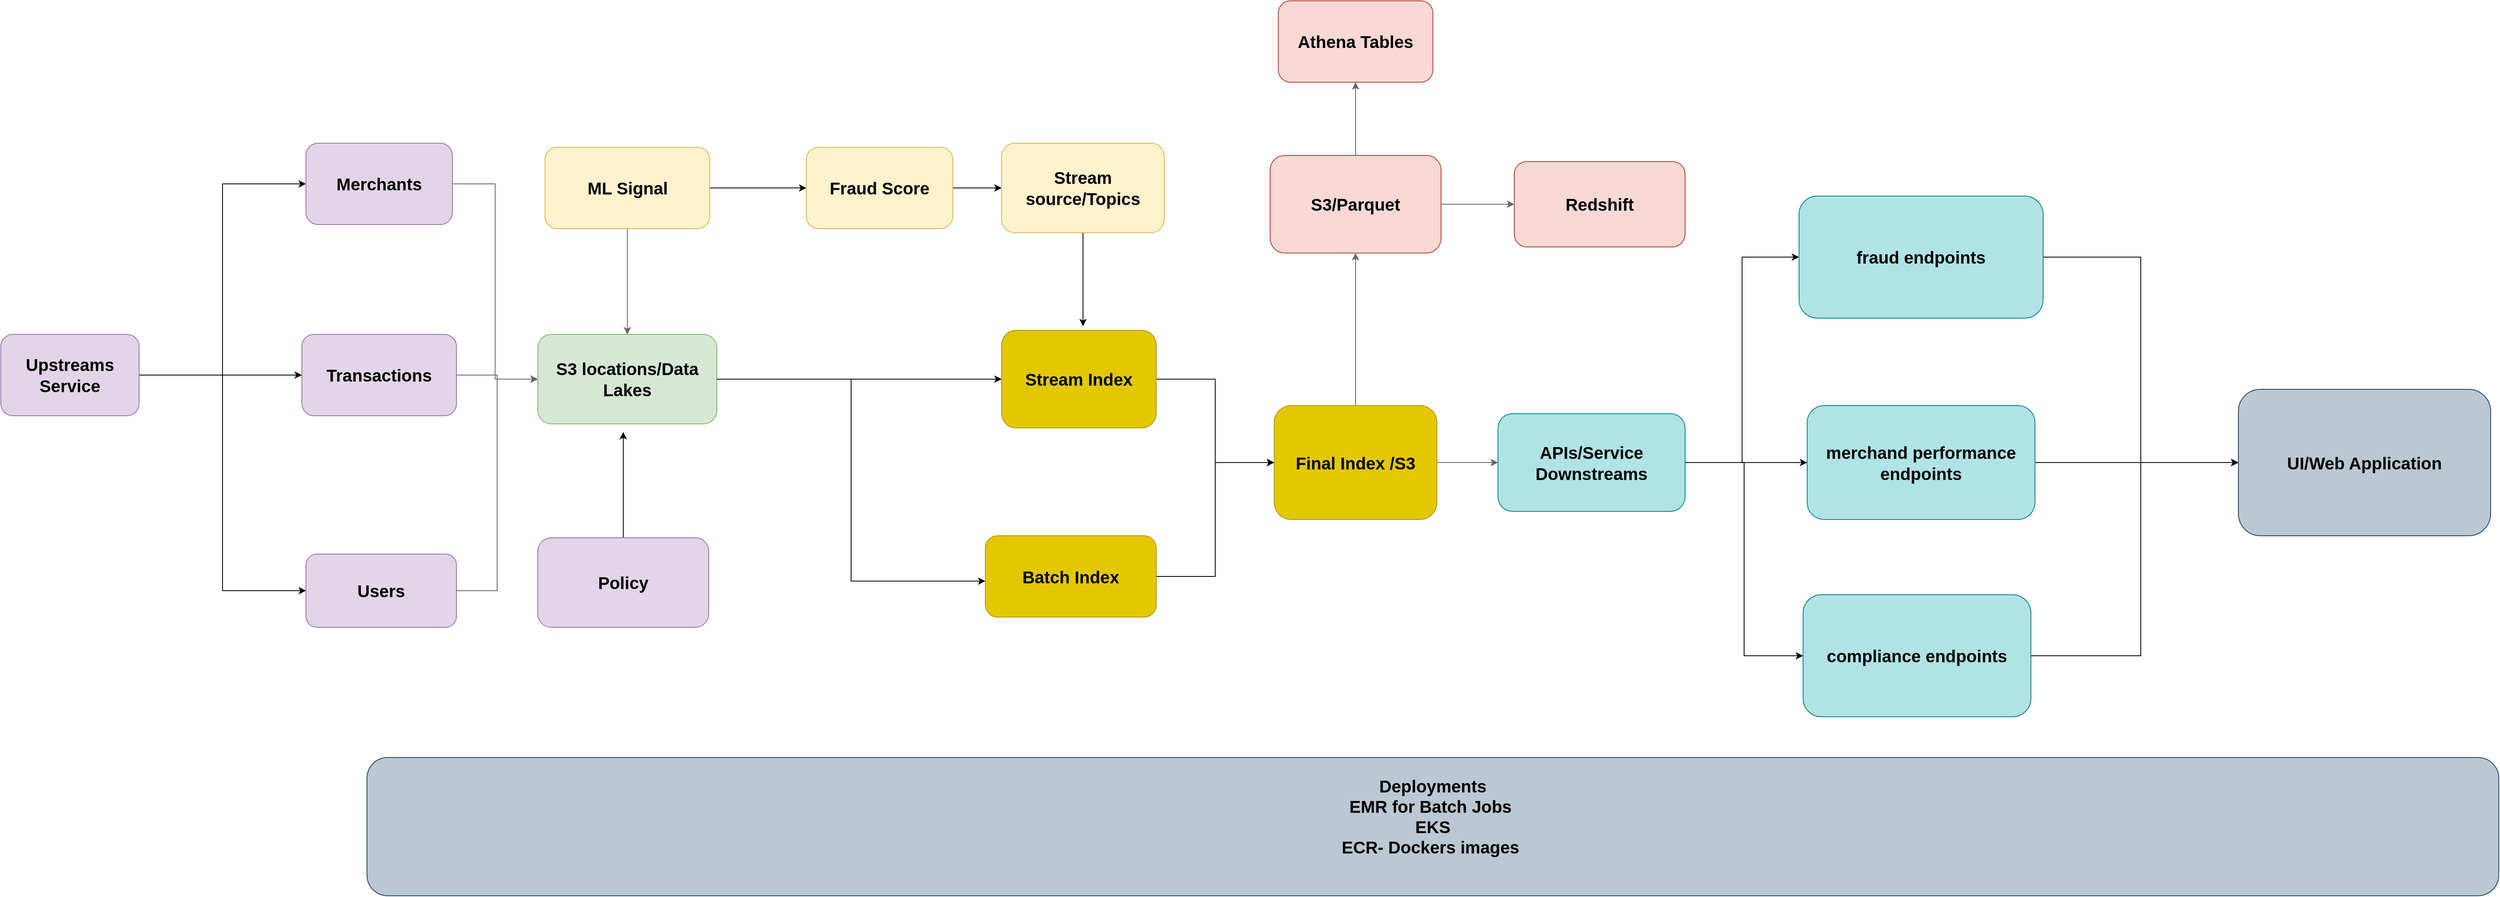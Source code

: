 <mxfile version="24.8.8">
  <diagram name="Page-1" id="ykgpN8lgiCoCuWTFoB9X">
    <mxGraphModel dx="2220" dy="1922" grid="1" gridSize="10" guides="1" tooltips="1" connect="1" arrows="1" fold="1" page="1" pageScale="1" pageWidth="850" pageHeight="1100" math="0" shadow="0">
      <root>
        <mxCell id="0" />
        <mxCell id="1" parent="0" />
        <mxCell id="ag3GU09REnUHYvX_IxQh-10" style="edgeStyle=orthogonalEdgeStyle;rounded=0;orthogonalLoop=1;jettySize=auto;html=1;entryX=0;entryY=0.5;entryDx=0;entryDy=0;fillColor=#f5f5f5;strokeColor=#666666;fontStyle=1;fontSize=21;" edge="1" parent="1" source="ag3GU09REnUHYvX_IxQh-1" target="ag3GU09REnUHYvX_IxQh-7">
          <mxGeometry relative="1" as="geometry" />
        </mxCell>
        <mxCell id="ag3GU09REnUHYvX_IxQh-1" value="Merchants" style="rounded=1;whiteSpace=wrap;html=1;fillColor=#e1d5e7;strokeColor=#9673a6;fontStyle=1;fontSize=21;" vertex="1" parent="1">
          <mxGeometry x="-5" y="75" width="180" height="100" as="geometry" />
        </mxCell>
        <mxCell id="ag3GU09REnUHYvX_IxQh-9" style="edgeStyle=orthogonalEdgeStyle;rounded=0;orthogonalLoop=1;jettySize=auto;html=1;entryX=0;entryY=0.5;entryDx=0;entryDy=0;fillColor=#f5f5f5;strokeColor=#666666;fontStyle=1;fontSize=21;" edge="1" parent="1" source="ag3GU09REnUHYvX_IxQh-2" target="ag3GU09REnUHYvX_IxQh-7">
          <mxGeometry relative="1" as="geometry" />
        </mxCell>
        <mxCell id="ag3GU09REnUHYvX_IxQh-2" value="Transactions" style="rounded=1;whiteSpace=wrap;html=1;fillColor=#e1d5e7;strokeColor=#9673a6;fontStyle=1;fontSize=21;" vertex="1" parent="1">
          <mxGeometry x="-10" y="310" width="190" height="100" as="geometry" />
        </mxCell>
        <mxCell id="ag3GU09REnUHYvX_IxQh-11" style="edgeStyle=orthogonalEdgeStyle;rounded=0;orthogonalLoop=1;jettySize=auto;html=1;entryX=0;entryY=0.5;entryDx=0;entryDy=0;fillColor=#f5f5f5;strokeColor=#666666;fontStyle=1;fontSize=21;" edge="1" parent="1" source="ag3GU09REnUHYvX_IxQh-3" target="ag3GU09REnUHYvX_IxQh-7">
          <mxGeometry relative="1" as="geometry" />
        </mxCell>
        <mxCell id="ag3GU09REnUHYvX_IxQh-3" value="Users" style="rounded=1;whiteSpace=wrap;html=1;fillColor=#e1d5e7;strokeColor=#9673a6;fontStyle=1;fontSize=21;" vertex="1" parent="1">
          <mxGeometry x="-5" y="580" width="185" height="90" as="geometry" />
        </mxCell>
        <mxCell id="ag3GU09REnUHYvX_IxQh-55" style="edgeStyle=orthogonalEdgeStyle;rounded=0;orthogonalLoop=1;jettySize=auto;html=1;fontSize=21;" edge="1" parent="1" source="ag3GU09REnUHYvX_IxQh-4">
          <mxGeometry relative="1" as="geometry">
            <mxPoint x="385" y="430" as="targetPoint" />
          </mxGeometry>
        </mxCell>
        <mxCell id="ag3GU09REnUHYvX_IxQh-4" value="Policy" style="rounded=1;whiteSpace=wrap;html=1;fillColor=#e1d5e7;strokeColor=#9673a6;fontStyle=1;fontSize=21;" vertex="1" parent="1">
          <mxGeometry x="280" y="560" width="210" height="110" as="geometry" />
        </mxCell>
        <mxCell id="ag3GU09REnUHYvX_IxQh-73" style="edgeStyle=orthogonalEdgeStyle;rounded=0;orthogonalLoop=1;jettySize=auto;html=1;entryX=0;entryY=0.5;entryDx=0;entryDy=0;fontSize=21;" edge="1" parent="1" source="ag3GU09REnUHYvX_IxQh-7" target="ag3GU09REnUHYvX_IxQh-61">
          <mxGeometry relative="1" as="geometry" />
        </mxCell>
        <mxCell id="ag3GU09REnUHYvX_IxQh-7" value="S3 locations/Data Lakes" style="whiteSpace=wrap;html=1;rounded=1;fillColor=#d5e8d4;strokeColor=#82b366;fontStyle=1;fontSize=21;" vertex="1" parent="1">
          <mxGeometry x="280" y="310" width="220" height="110" as="geometry" />
        </mxCell>
        <mxCell id="ag3GU09REnUHYvX_IxQh-13" style="edgeStyle=orthogonalEdgeStyle;rounded=0;orthogonalLoop=1;jettySize=auto;html=1;entryX=0.5;entryY=0;entryDx=0;entryDy=0;fillColor=#f5f5f5;strokeColor=#666666;fontStyle=1;fontSize=21;" edge="1" parent="1" source="ag3GU09REnUHYvX_IxQh-12" target="ag3GU09REnUHYvX_IxQh-7">
          <mxGeometry relative="1" as="geometry" />
        </mxCell>
        <mxCell id="ag3GU09REnUHYvX_IxQh-56" value="" style="edgeStyle=orthogonalEdgeStyle;rounded=0;orthogonalLoop=1;jettySize=auto;html=1;fontSize=21;" edge="1" parent="1" source="ag3GU09REnUHYvX_IxQh-12">
          <mxGeometry relative="1" as="geometry">
            <mxPoint x="610" y="130" as="targetPoint" />
          </mxGeometry>
        </mxCell>
        <mxCell id="ag3GU09REnUHYvX_IxQh-12" value="ML Signal" style="whiteSpace=wrap;html=1;rounded=1;fillColor=#fff2cc;strokeColor=#d6b656;fontStyle=1;fontSize=21;" vertex="1" parent="1">
          <mxGeometry x="288.75" y="80" width="202.5" height="100" as="geometry" />
        </mxCell>
        <mxCell id="ag3GU09REnUHYvX_IxQh-60" style="edgeStyle=orthogonalEdgeStyle;rounded=0;orthogonalLoop=1;jettySize=auto;html=1;fontSize=21;" edge="1" parent="1" source="ag3GU09REnUHYvX_IxQh-14" target="ag3GU09REnUHYvX_IxQh-27">
          <mxGeometry relative="1" as="geometry" />
        </mxCell>
        <mxCell id="ag3GU09REnUHYvX_IxQh-14" value="Fraud Score" style="whiteSpace=wrap;html=1;rounded=1;fillColor=#fff2cc;strokeColor=#d6b656;fontStyle=1;fontSize=21;" vertex="1" parent="1">
          <mxGeometry x="610" y="80" width="180" height="100" as="geometry" />
        </mxCell>
        <mxCell id="ag3GU09REnUHYvX_IxQh-63" style="edgeStyle=orthogonalEdgeStyle;rounded=0;orthogonalLoop=1;jettySize=auto;html=1;fontSize=21;" edge="1" parent="1" source="ag3GU09REnUHYvX_IxQh-27">
          <mxGeometry relative="1" as="geometry">
            <mxPoint x="950" y="300" as="targetPoint" />
          </mxGeometry>
        </mxCell>
        <mxCell id="ag3GU09REnUHYvX_IxQh-27" value="Stream source/Topics" style="whiteSpace=wrap;html=1;rounded=1;fillColor=#fff2cc;strokeColor=#d6b656;fontStyle=1;fontSize=21;" vertex="1" parent="1">
          <mxGeometry x="850" y="75" width="200" height="110" as="geometry" />
        </mxCell>
        <mxCell id="ag3GU09REnUHYvX_IxQh-37" value="" style="edgeStyle=orthogonalEdgeStyle;rounded=0;orthogonalLoop=1;jettySize=auto;html=1;fillColor=#f5f5f5;strokeColor=#666666;fontStyle=1;fontSize=21;" edge="1" parent="1" source="ag3GU09REnUHYvX_IxQh-31" target="ag3GU09REnUHYvX_IxQh-36">
          <mxGeometry relative="1" as="geometry" />
        </mxCell>
        <mxCell id="ag3GU09REnUHYvX_IxQh-49" value="" style="edgeStyle=orthogonalEdgeStyle;rounded=0;orthogonalLoop=1;jettySize=auto;html=1;fillColor=#f5f5f5;strokeColor=#666666;fontStyle=1;fontSize=21;" edge="1" parent="1" source="ag3GU09REnUHYvX_IxQh-31" target="ag3GU09REnUHYvX_IxQh-48">
          <mxGeometry relative="1" as="geometry" />
        </mxCell>
        <mxCell id="ag3GU09REnUHYvX_IxQh-31" value="Final Index /S3" style="whiteSpace=wrap;html=1;rounded=1;fontStyle=1;fontSize=21;fillColor=#e3c800;fontColor=#000000;strokeColor=#B09500;" vertex="1" parent="1">
          <mxGeometry x="1185" y="397.5" width="200" height="140" as="geometry" />
        </mxCell>
        <mxCell id="ag3GU09REnUHYvX_IxQh-67" style="edgeStyle=orthogonalEdgeStyle;rounded=0;orthogonalLoop=1;jettySize=auto;html=1;entryX=0;entryY=0.5;entryDx=0;entryDy=0;fontSize=21;" edge="1" parent="1" source="ag3GU09REnUHYvX_IxQh-36" target="ag3GU09REnUHYvX_IxQh-38">
          <mxGeometry relative="1" as="geometry" />
        </mxCell>
        <mxCell id="ag3GU09REnUHYvX_IxQh-68" style="edgeStyle=orthogonalEdgeStyle;rounded=0;orthogonalLoop=1;jettySize=auto;html=1;entryX=0;entryY=0.5;entryDx=0;entryDy=0;fontSize=21;" edge="1" parent="1" source="ag3GU09REnUHYvX_IxQh-36" target="ag3GU09REnUHYvX_IxQh-42">
          <mxGeometry relative="1" as="geometry" />
        </mxCell>
        <mxCell id="ag3GU09REnUHYvX_IxQh-69" style="edgeStyle=orthogonalEdgeStyle;rounded=0;orthogonalLoop=1;jettySize=auto;html=1;entryX=0;entryY=0.5;entryDx=0;entryDy=0;fontSize=21;" edge="1" parent="1" source="ag3GU09REnUHYvX_IxQh-36" target="ag3GU09REnUHYvX_IxQh-40">
          <mxGeometry relative="1" as="geometry" />
        </mxCell>
        <mxCell id="ag3GU09REnUHYvX_IxQh-36" value="APIs/Service&lt;div&gt;Downstreams&lt;/div&gt;" style="whiteSpace=wrap;html=1;rounded=1;fillColor=#b0e3e6;strokeColor=#0e8088;fontStyle=1;fontSize=21;" vertex="1" parent="1">
          <mxGeometry x="1460" y="407.5" width="230" height="120" as="geometry" />
        </mxCell>
        <mxCell id="ag3GU09REnUHYvX_IxQh-70" style="edgeStyle=orthogonalEdgeStyle;rounded=0;orthogonalLoop=1;jettySize=auto;html=1;entryX=0;entryY=0.5;entryDx=0;entryDy=0;fontSize=21;" edge="1" parent="1" source="ag3GU09REnUHYvX_IxQh-38" target="ag3GU09REnUHYvX_IxQh-44">
          <mxGeometry relative="1" as="geometry" />
        </mxCell>
        <mxCell id="ag3GU09REnUHYvX_IxQh-38" value="fraud endpoints" style="whiteSpace=wrap;html=1;rounded=1;fillColor=#b0e3e6;strokeColor=#0e8088;fontStyle=1;fontSize=21;" vertex="1" parent="1">
          <mxGeometry x="1830" y="140" width="300" height="150" as="geometry" />
        </mxCell>
        <mxCell id="ag3GU09REnUHYvX_IxQh-72" style="edgeStyle=orthogonalEdgeStyle;rounded=0;orthogonalLoop=1;jettySize=auto;html=1;entryX=0;entryY=0.5;entryDx=0;entryDy=0;fontSize=21;" edge="1" parent="1" source="ag3GU09REnUHYvX_IxQh-40" target="ag3GU09REnUHYvX_IxQh-44">
          <mxGeometry relative="1" as="geometry">
            <Array as="points">
              <mxPoint x="2250" y="705" />
              <mxPoint x="2250" y="468" />
            </Array>
          </mxGeometry>
        </mxCell>
        <mxCell id="ag3GU09REnUHYvX_IxQh-40" value="compliance endpoints" style="whiteSpace=wrap;html=1;rounded=1;fillColor=#b0e3e6;strokeColor=#0e8088;fontStyle=1;fontSize=21;" vertex="1" parent="1">
          <mxGeometry x="1835" y="630" width="280" height="150" as="geometry" />
        </mxCell>
        <mxCell id="ag3GU09REnUHYvX_IxQh-71" style="edgeStyle=orthogonalEdgeStyle;rounded=0;orthogonalLoop=1;jettySize=auto;html=1;entryX=0;entryY=0.5;entryDx=0;entryDy=0;fontSize=21;" edge="1" parent="1" source="ag3GU09REnUHYvX_IxQh-42" target="ag3GU09REnUHYvX_IxQh-44">
          <mxGeometry relative="1" as="geometry" />
        </mxCell>
        <mxCell id="ag3GU09REnUHYvX_IxQh-42" value="merchand performance endpoints" style="whiteSpace=wrap;html=1;rounded=1;fillColor=#b0e3e6;strokeColor=#0e8088;fontStyle=1;fontSize=21;" vertex="1" parent="1">
          <mxGeometry x="1840" y="397.5" width="280" height="140" as="geometry" />
        </mxCell>
        <mxCell id="ag3GU09REnUHYvX_IxQh-44" value="UI/Web Application" style="rounded=1;whiteSpace=wrap;html=1;fillColor=#bac8d3;strokeColor=#23445d;fontStyle=1;fontSize=21;" vertex="1" parent="1">
          <mxGeometry x="2370" y="377.5" width="310" height="180" as="geometry" />
        </mxCell>
        <mxCell id="ag3GU09REnUHYvX_IxQh-51" value="" style="edgeStyle=orthogonalEdgeStyle;rounded=0;orthogonalLoop=1;jettySize=auto;html=1;fillColor=#f5f5f5;strokeColor=#666666;fontStyle=1;fontSize=21;" edge="1" parent="1" source="ag3GU09REnUHYvX_IxQh-48" target="ag3GU09REnUHYvX_IxQh-50">
          <mxGeometry relative="1" as="geometry" />
        </mxCell>
        <mxCell id="ag3GU09REnUHYvX_IxQh-53" value="" style="edgeStyle=orthogonalEdgeStyle;rounded=0;orthogonalLoop=1;jettySize=auto;html=1;fillColor=#f5f5f5;strokeColor=#666666;fontStyle=1;fontSize=21;" edge="1" parent="1" source="ag3GU09REnUHYvX_IxQh-48" target="ag3GU09REnUHYvX_IxQh-52">
          <mxGeometry relative="1" as="geometry" />
        </mxCell>
        <mxCell id="ag3GU09REnUHYvX_IxQh-48" value="S3/Parquet" style="whiteSpace=wrap;html=1;rounded=1;fillColor=#fad9d5;strokeColor=#ae4132;fontStyle=1;fontSize=21;" vertex="1" parent="1">
          <mxGeometry x="1180" y="90" width="210" height="120" as="geometry" />
        </mxCell>
        <mxCell id="ag3GU09REnUHYvX_IxQh-50" value="Redshift" style="whiteSpace=wrap;html=1;rounded=1;fillColor=#fad9d5;strokeColor=#ae4132;fontStyle=1;fontSize=21;" vertex="1" parent="1">
          <mxGeometry x="1480" y="97.5" width="210" height="105" as="geometry" />
        </mxCell>
        <mxCell id="ag3GU09REnUHYvX_IxQh-52" value="Athena Tables" style="whiteSpace=wrap;html=1;rounded=1;fillColor=#fad9d5;strokeColor=#ae4132;fontStyle=1;fontSize=21;" vertex="1" parent="1">
          <mxGeometry x="1190" y="-100" width="190" height="100" as="geometry" />
        </mxCell>
        <mxCell id="ag3GU09REnUHYvX_IxQh-54" value="Deployments&lt;div&gt;EMR for Batch Jobs&amp;nbsp;&lt;/div&gt;&lt;div&gt;EKS&lt;/div&gt;&lt;div&gt;ECR- Dockers images&amp;nbsp;&lt;/div&gt;&lt;div&gt;&lt;br&gt;&lt;/div&gt;" style="rounded=1;whiteSpace=wrap;html=1;fontStyle=1;fontSize=21;fillColor=#bac8d3;strokeColor=#23445d;" vertex="1" parent="1">
          <mxGeometry x="70" y="830" width="2620" height="170" as="geometry" />
        </mxCell>
        <mxCell id="ag3GU09REnUHYvX_IxQh-65" value="" style="edgeStyle=orthogonalEdgeStyle;rounded=0;orthogonalLoop=1;jettySize=auto;html=1;fontSize=21;" edge="1" parent="1" source="ag3GU09REnUHYvX_IxQh-61" target="ag3GU09REnUHYvX_IxQh-31">
          <mxGeometry relative="1" as="geometry" />
        </mxCell>
        <mxCell id="ag3GU09REnUHYvX_IxQh-61" value="Stream Index" style="whiteSpace=wrap;html=1;rounded=1;fontStyle=1;fontSize=21;fillColor=#e3c800;fontColor=#000000;strokeColor=#B09500;" vertex="1" parent="1">
          <mxGeometry x="850" y="305" width="190" height="120" as="geometry" />
        </mxCell>
        <mxCell id="ag3GU09REnUHYvX_IxQh-66" style="edgeStyle=orthogonalEdgeStyle;rounded=0;orthogonalLoop=1;jettySize=auto;html=1;entryX=0;entryY=0.5;entryDx=0;entryDy=0;fontSize=21;" edge="1" parent="1" source="ag3GU09REnUHYvX_IxQh-62" target="ag3GU09REnUHYvX_IxQh-31">
          <mxGeometry relative="1" as="geometry" />
        </mxCell>
        <mxCell id="ag3GU09REnUHYvX_IxQh-62" value="Batch Index" style="whiteSpace=wrap;html=1;rounded=1;fontStyle=1;fontSize=21;fillColor=#e3c800;fontColor=#000000;strokeColor=#B09500;" vertex="1" parent="1">
          <mxGeometry x="830" y="557.5" width="210" height="100" as="geometry" />
        </mxCell>
        <mxCell id="ag3GU09REnUHYvX_IxQh-64" style="edgeStyle=orthogonalEdgeStyle;rounded=0;orthogonalLoop=1;jettySize=auto;html=1;entryX=0;entryY=0.558;entryDx=0;entryDy=0;entryPerimeter=0;fontSize=21;" edge="1" parent="1" source="ag3GU09REnUHYvX_IxQh-7" target="ag3GU09REnUHYvX_IxQh-62">
          <mxGeometry relative="1" as="geometry" />
        </mxCell>
        <mxCell id="ag3GU09REnUHYvX_IxQh-75" style="edgeStyle=orthogonalEdgeStyle;rounded=0;orthogonalLoop=1;jettySize=auto;html=1;entryX=0;entryY=0.5;entryDx=0;entryDy=0;" edge="1" parent="1" source="ag3GU09REnUHYvX_IxQh-74" target="ag3GU09REnUHYvX_IxQh-1">
          <mxGeometry relative="1" as="geometry" />
        </mxCell>
        <mxCell id="ag3GU09REnUHYvX_IxQh-76" style="edgeStyle=orthogonalEdgeStyle;rounded=0;orthogonalLoop=1;jettySize=auto;html=1;" edge="1" parent="1" source="ag3GU09REnUHYvX_IxQh-74" target="ag3GU09REnUHYvX_IxQh-2">
          <mxGeometry relative="1" as="geometry" />
        </mxCell>
        <mxCell id="ag3GU09REnUHYvX_IxQh-78" style="edgeStyle=orthogonalEdgeStyle;rounded=0;orthogonalLoop=1;jettySize=auto;html=1;entryX=0;entryY=0.5;entryDx=0;entryDy=0;" edge="1" parent="1" source="ag3GU09REnUHYvX_IxQh-74" target="ag3GU09REnUHYvX_IxQh-3">
          <mxGeometry relative="1" as="geometry" />
        </mxCell>
        <mxCell id="ag3GU09REnUHYvX_IxQh-74" value="Upstreams Service" style="rounded=1;whiteSpace=wrap;html=1;fillColor=#e1d5e7;strokeColor=#9673a6;fontStyle=1;fontSize=21;" vertex="1" parent="1">
          <mxGeometry x="-380" y="310" width="170" height="100" as="geometry" />
        </mxCell>
      </root>
    </mxGraphModel>
  </diagram>
</mxfile>
